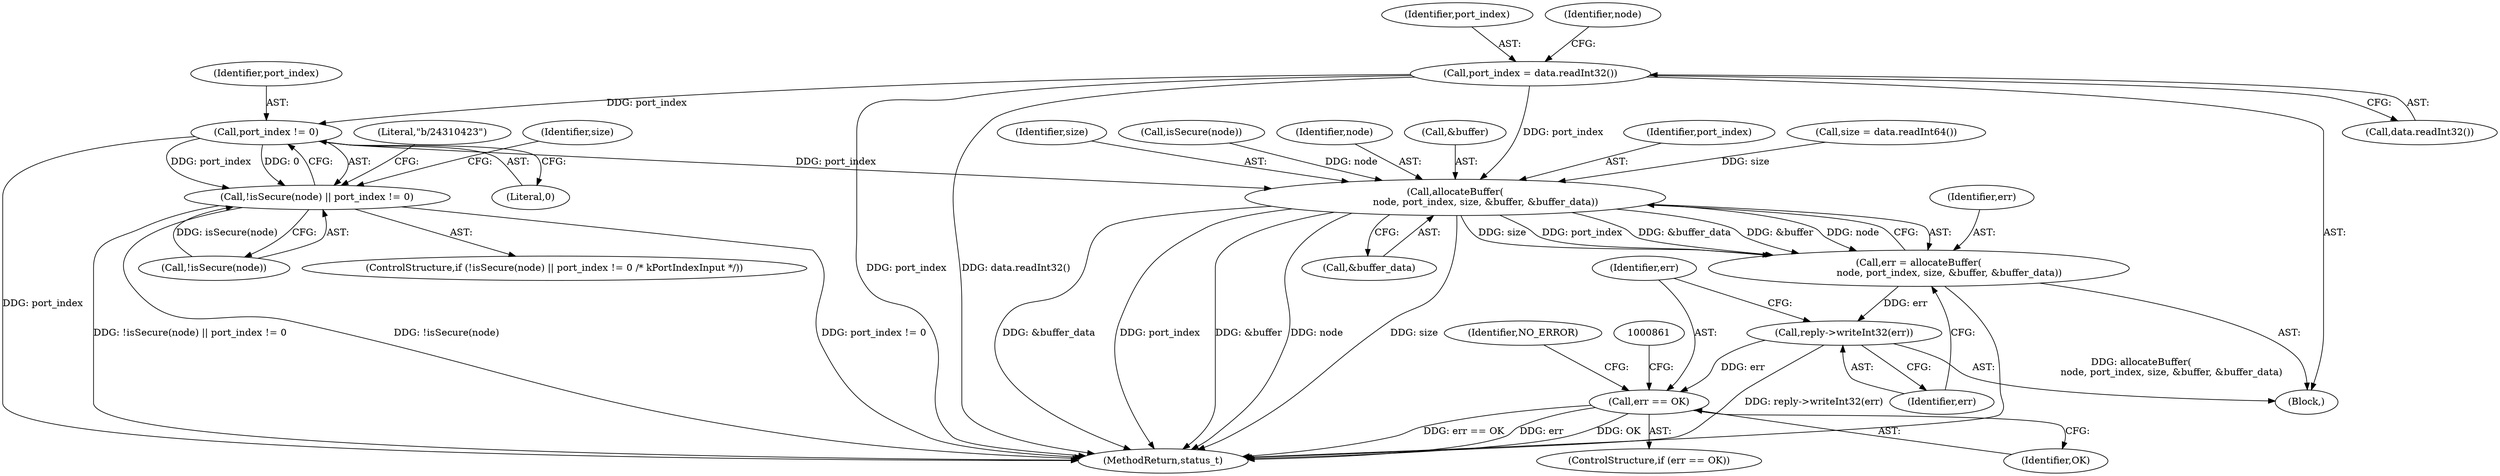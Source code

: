 digraph "0_Android_25be9ac20db51044e1b09ca67906355e4f328d48_0@API" {
"1000817" [label="(Call,port_index = data.readInt32())"];
"1000825" [label="(Call,port_index != 0)"];
"1000821" [label="(Call,!isSecure(node) || port_index != 0)"];
"1000844" [label="(Call,allocateBuffer(\n                    node, port_index, size, &buffer, &buffer_data))"];
"1000842" [label="(Call,err = allocateBuffer(\n                    node, port_index, size, &buffer, &buffer_data))"];
"1000852" [label="(Call,reply->writeInt32(err))"];
"1000855" [label="(Call,err == OK)"];
"1000854" [label="(ControlStructure,if (err == OK))"];
"1000830" [label="(Literal,\"b/24310423\")"];
"1000857" [label="(Identifier,OK)"];
"1000842" [label="(Call,err = allocateBuffer(\n                    node, port_index, size, &buffer, &buffer_data))"];
"1000855" [label="(Call,err == OK)"];
"1000852" [label="(Call,reply->writeInt32(err))"];
"1000826" [label="(Identifier,port_index)"];
"1000817" [label="(Call,port_index = data.readInt32())"];
"1000821" [label="(Call,!isSecure(node) || port_index != 0)"];
"1000837" [label="(Identifier,size)"];
"1000825" [label="(Call,port_index != 0)"];
"1000846" [label="(Identifier,port_index)"];
"1000818" [label="(Identifier,port_index)"];
"1000827" [label="(Literal,0)"];
"1000819" [label="(Call,data.readInt32())"];
"1000820" [label="(ControlStructure,if (!isSecure(node) || port_index != 0 /* kPortIndexInput */))"];
"1000836" [label="(Call,size = data.readInt64())"];
"1000847" [label="(Identifier,size)"];
"1000823" [label="(Call,isSecure(node))"];
"1000856" [label="(Identifier,err)"];
"1000845" [label="(Identifier,node)"];
"1000868" [label="(Identifier,NO_ERROR)"];
"1000848" [label="(Call,&buffer)"];
"1000805" [label="(Block,)"];
"1000850" [label="(Call,&buffer_data)"];
"1000824" [label="(Identifier,node)"];
"1001056" [label="(MethodReturn,status_t)"];
"1000843" [label="(Identifier,err)"];
"1000853" [label="(Identifier,err)"];
"1000822" [label="(Call,!isSecure(node))"];
"1000844" [label="(Call,allocateBuffer(\n                    node, port_index, size, &buffer, &buffer_data))"];
"1000817" -> "1000805"  [label="AST: "];
"1000817" -> "1000819"  [label="CFG: "];
"1000818" -> "1000817"  [label="AST: "];
"1000819" -> "1000817"  [label="AST: "];
"1000824" -> "1000817"  [label="CFG: "];
"1000817" -> "1001056"  [label="DDG: port_index"];
"1000817" -> "1001056"  [label="DDG: data.readInt32()"];
"1000817" -> "1000825"  [label="DDG: port_index"];
"1000817" -> "1000844"  [label="DDG: port_index"];
"1000825" -> "1000821"  [label="AST: "];
"1000825" -> "1000827"  [label="CFG: "];
"1000826" -> "1000825"  [label="AST: "];
"1000827" -> "1000825"  [label="AST: "];
"1000821" -> "1000825"  [label="CFG: "];
"1000825" -> "1001056"  [label="DDG: port_index"];
"1000825" -> "1000821"  [label="DDG: port_index"];
"1000825" -> "1000821"  [label="DDG: 0"];
"1000825" -> "1000844"  [label="DDG: port_index"];
"1000821" -> "1000820"  [label="AST: "];
"1000821" -> "1000822"  [label="CFG: "];
"1000822" -> "1000821"  [label="AST: "];
"1000830" -> "1000821"  [label="CFG: "];
"1000837" -> "1000821"  [label="CFG: "];
"1000821" -> "1001056"  [label="DDG: !isSecure(node)"];
"1000821" -> "1001056"  [label="DDG: port_index != 0"];
"1000821" -> "1001056"  [label="DDG: !isSecure(node) || port_index != 0"];
"1000822" -> "1000821"  [label="DDG: isSecure(node)"];
"1000844" -> "1000842"  [label="AST: "];
"1000844" -> "1000850"  [label="CFG: "];
"1000845" -> "1000844"  [label="AST: "];
"1000846" -> "1000844"  [label="AST: "];
"1000847" -> "1000844"  [label="AST: "];
"1000848" -> "1000844"  [label="AST: "];
"1000850" -> "1000844"  [label="AST: "];
"1000842" -> "1000844"  [label="CFG: "];
"1000844" -> "1001056"  [label="DDG: &buffer_data"];
"1000844" -> "1001056"  [label="DDG: port_index"];
"1000844" -> "1001056"  [label="DDG: &buffer"];
"1000844" -> "1001056"  [label="DDG: node"];
"1000844" -> "1001056"  [label="DDG: size"];
"1000844" -> "1000842"  [label="DDG: size"];
"1000844" -> "1000842"  [label="DDG: port_index"];
"1000844" -> "1000842"  [label="DDG: &buffer_data"];
"1000844" -> "1000842"  [label="DDG: &buffer"];
"1000844" -> "1000842"  [label="DDG: node"];
"1000823" -> "1000844"  [label="DDG: node"];
"1000836" -> "1000844"  [label="DDG: size"];
"1000842" -> "1000805"  [label="AST: "];
"1000843" -> "1000842"  [label="AST: "];
"1000853" -> "1000842"  [label="CFG: "];
"1000842" -> "1001056"  [label="DDG: allocateBuffer(\n                    node, port_index, size, &buffer, &buffer_data)"];
"1000842" -> "1000852"  [label="DDG: err"];
"1000852" -> "1000805"  [label="AST: "];
"1000852" -> "1000853"  [label="CFG: "];
"1000853" -> "1000852"  [label="AST: "];
"1000856" -> "1000852"  [label="CFG: "];
"1000852" -> "1001056"  [label="DDG: reply->writeInt32(err)"];
"1000852" -> "1000855"  [label="DDG: err"];
"1000855" -> "1000854"  [label="AST: "];
"1000855" -> "1000857"  [label="CFG: "];
"1000856" -> "1000855"  [label="AST: "];
"1000857" -> "1000855"  [label="AST: "];
"1000861" -> "1000855"  [label="CFG: "];
"1000868" -> "1000855"  [label="CFG: "];
"1000855" -> "1001056"  [label="DDG: OK"];
"1000855" -> "1001056"  [label="DDG: err == OK"];
"1000855" -> "1001056"  [label="DDG: err"];
}
